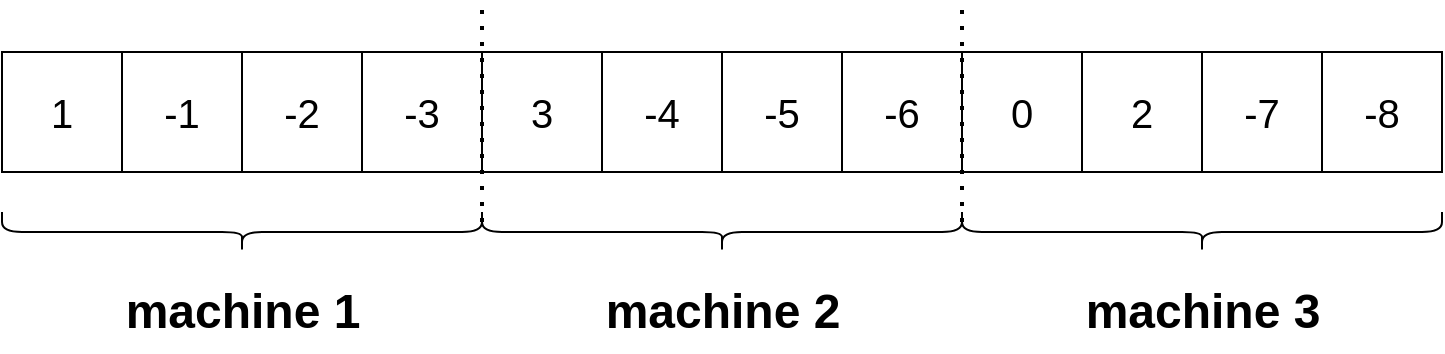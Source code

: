 <mxfile version="21.1.8" type="device">
  <diagram id="XWHCjsrhyF7Mgzwj-VoZ" name="Page-1">
    <mxGraphModel dx="1434" dy="745" grid="1" gridSize="10" guides="1" tooltips="1" connect="1" arrows="1" fold="1" page="1" pageScale="1" pageWidth="850" pageHeight="1100" math="0" shadow="0">
      <root>
        <mxCell id="0" />
        <mxCell id="1" parent="0" />
        <mxCell id="P74y1WAKU_YaZi5cQIZ4-1" value="&lt;font style=&quot;font-size: 20px;&quot;&gt;1&lt;/font&gt;" style="rounded=0;whiteSpace=wrap;html=1;fontSize=20;" vertex="1" parent="1">
          <mxGeometry x="60" y="160" width="60" height="60" as="geometry" />
        </mxCell>
        <mxCell id="P74y1WAKU_YaZi5cQIZ4-2" value="-1" style="rounded=0;whiteSpace=wrap;html=1;fontSize=20;" vertex="1" parent="1">
          <mxGeometry x="120" y="160" width="60" height="60" as="geometry" />
        </mxCell>
        <mxCell id="P74y1WAKU_YaZi5cQIZ4-3" value="-2" style="rounded=0;whiteSpace=wrap;html=1;fontSize=20;" vertex="1" parent="1">
          <mxGeometry x="180" y="160" width="60" height="60" as="geometry" />
        </mxCell>
        <mxCell id="P74y1WAKU_YaZi5cQIZ4-4" value="-3" style="rounded=0;whiteSpace=wrap;html=1;fontSize=20;" vertex="1" parent="1">
          <mxGeometry x="240" y="160" width="60" height="60" as="geometry" />
        </mxCell>
        <mxCell id="P74y1WAKU_YaZi5cQIZ4-5" value="3" style="rounded=0;whiteSpace=wrap;html=1;fontSize=20;" vertex="1" parent="1">
          <mxGeometry x="300" y="160" width="60" height="60" as="geometry" />
        </mxCell>
        <mxCell id="P74y1WAKU_YaZi5cQIZ4-6" value="-4" style="rounded=0;whiteSpace=wrap;html=1;fontSize=20;" vertex="1" parent="1">
          <mxGeometry x="360" y="160" width="60" height="60" as="geometry" />
        </mxCell>
        <mxCell id="P74y1WAKU_YaZi5cQIZ4-7" value="-5" style="rounded=0;whiteSpace=wrap;html=1;fontSize=20;" vertex="1" parent="1">
          <mxGeometry x="420" y="160" width="60" height="60" as="geometry" />
        </mxCell>
        <mxCell id="P74y1WAKU_YaZi5cQIZ4-8" value="-6" style="rounded=0;whiteSpace=wrap;html=1;fontSize=20;" vertex="1" parent="1">
          <mxGeometry x="480" y="160" width="60" height="60" as="geometry" />
        </mxCell>
        <mxCell id="P74y1WAKU_YaZi5cQIZ4-9" value="0" style="rounded=0;whiteSpace=wrap;html=1;fontSize=20;" vertex="1" parent="1">
          <mxGeometry x="540" y="160" width="60" height="60" as="geometry" />
        </mxCell>
        <mxCell id="P74y1WAKU_YaZi5cQIZ4-10" value="2" style="rounded=0;whiteSpace=wrap;html=1;fontSize=20;" vertex="1" parent="1">
          <mxGeometry x="600" y="160" width="60" height="60" as="geometry" />
        </mxCell>
        <mxCell id="P74y1WAKU_YaZi5cQIZ4-11" value="-7" style="rounded=0;whiteSpace=wrap;html=1;fontSize=20;" vertex="1" parent="1">
          <mxGeometry x="660" y="160" width="60" height="60" as="geometry" />
        </mxCell>
        <mxCell id="P74y1WAKU_YaZi5cQIZ4-12" value="-8" style="rounded=0;whiteSpace=wrap;html=1;fontSize=20;" vertex="1" parent="1">
          <mxGeometry x="720" y="160" width="60" height="60" as="geometry" />
        </mxCell>
        <mxCell id="P74y1WAKU_YaZi5cQIZ4-13" value="" style="endArrow=none;dashed=1;html=1;dashPattern=1 3;strokeWidth=2;rounded=0;" edge="1" parent="1">
          <mxGeometry width="50" height="50" relative="1" as="geometry">
            <mxPoint x="300" y="245" as="sourcePoint" />
            <mxPoint x="300" y="135" as="targetPoint" />
          </mxGeometry>
        </mxCell>
        <mxCell id="P74y1WAKU_YaZi5cQIZ4-14" value="" style="endArrow=none;dashed=1;html=1;dashPattern=1 3;strokeWidth=2;rounded=0;" edge="1" parent="1">
          <mxGeometry width="50" height="50" relative="1" as="geometry">
            <mxPoint x="540" y="245" as="sourcePoint" />
            <mxPoint x="540" y="135" as="targetPoint" />
          </mxGeometry>
        </mxCell>
        <mxCell id="P74y1WAKU_YaZi5cQIZ4-15" value="" style="shape=curlyBracket;whiteSpace=wrap;html=1;rounded=1;flipH=1;labelPosition=right;verticalLabelPosition=middle;align=left;verticalAlign=middle;rotation=90;" vertex="1" parent="1">
          <mxGeometry x="170" y="130" width="20" height="240" as="geometry" />
        </mxCell>
        <mxCell id="P74y1WAKU_YaZi5cQIZ4-16" value="" style="shape=curlyBracket;whiteSpace=wrap;html=1;rounded=1;flipH=1;labelPosition=right;verticalLabelPosition=middle;align=left;verticalAlign=middle;rotation=90;" vertex="1" parent="1">
          <mxGeometry x="410" y="130" width="20" height="240" as="geometry" />
        </mxCell>
        <mxCell id="P74y1WAKU_YaZi5cQIZ4-17" value="" style="shape=curlyBracket;whiteSpace=wrap;html=1;rounded=1;flipH=1;labelPosition=right;verticalLabelPosition=middle;align=left;verticalAlign=middle;rotation=90;" vertex="1" parent="1">
          <mxGeometry x="650" y="130" width="20" height="240" as="geometry" />
        </mxCell>
        <mxCell id="P74y1WAKU_YaZi5cQIZ4-18" value="machine 1" style="text;strokeColor=none;fillColor=none;html=1;fontSize=24;fontStyle=1;verticalAlign=middle;align=center;" vertex="1" parent="1">
          <mxGeometry x="130" y="270" width="100" height="40" as="geometry" />
        </mxCell>
        <mxCell id="P74y1WAKU_YaZi5cQIZ4-19" value="machine 2" style="text;strokeColor=none;fillColor=none;html=1;fontSize=24;fontStyle=1;verticalAlign=middle;align=center;" vertex="1" parent="1">
          <mxGeometry x="370" y="270" width="100" height="40" as="geometry" />
        </mxCell>
        <mxCell id="P74y1WAKU_YaZi5cQIZ4-20" value="machine 3" style="text;strokeColor=none;fillColor=none;html=1;fontSize=24;fontStyle=1;verticalAlign=middle;align=center;" vertex="1" parent="1">
          <mxGeometry x="610" y="270" width="100" height="40" as="geometry" />
        </mxCell>
      </root>
    </mxGraphModel>
  </diagram>
</mxfile>

